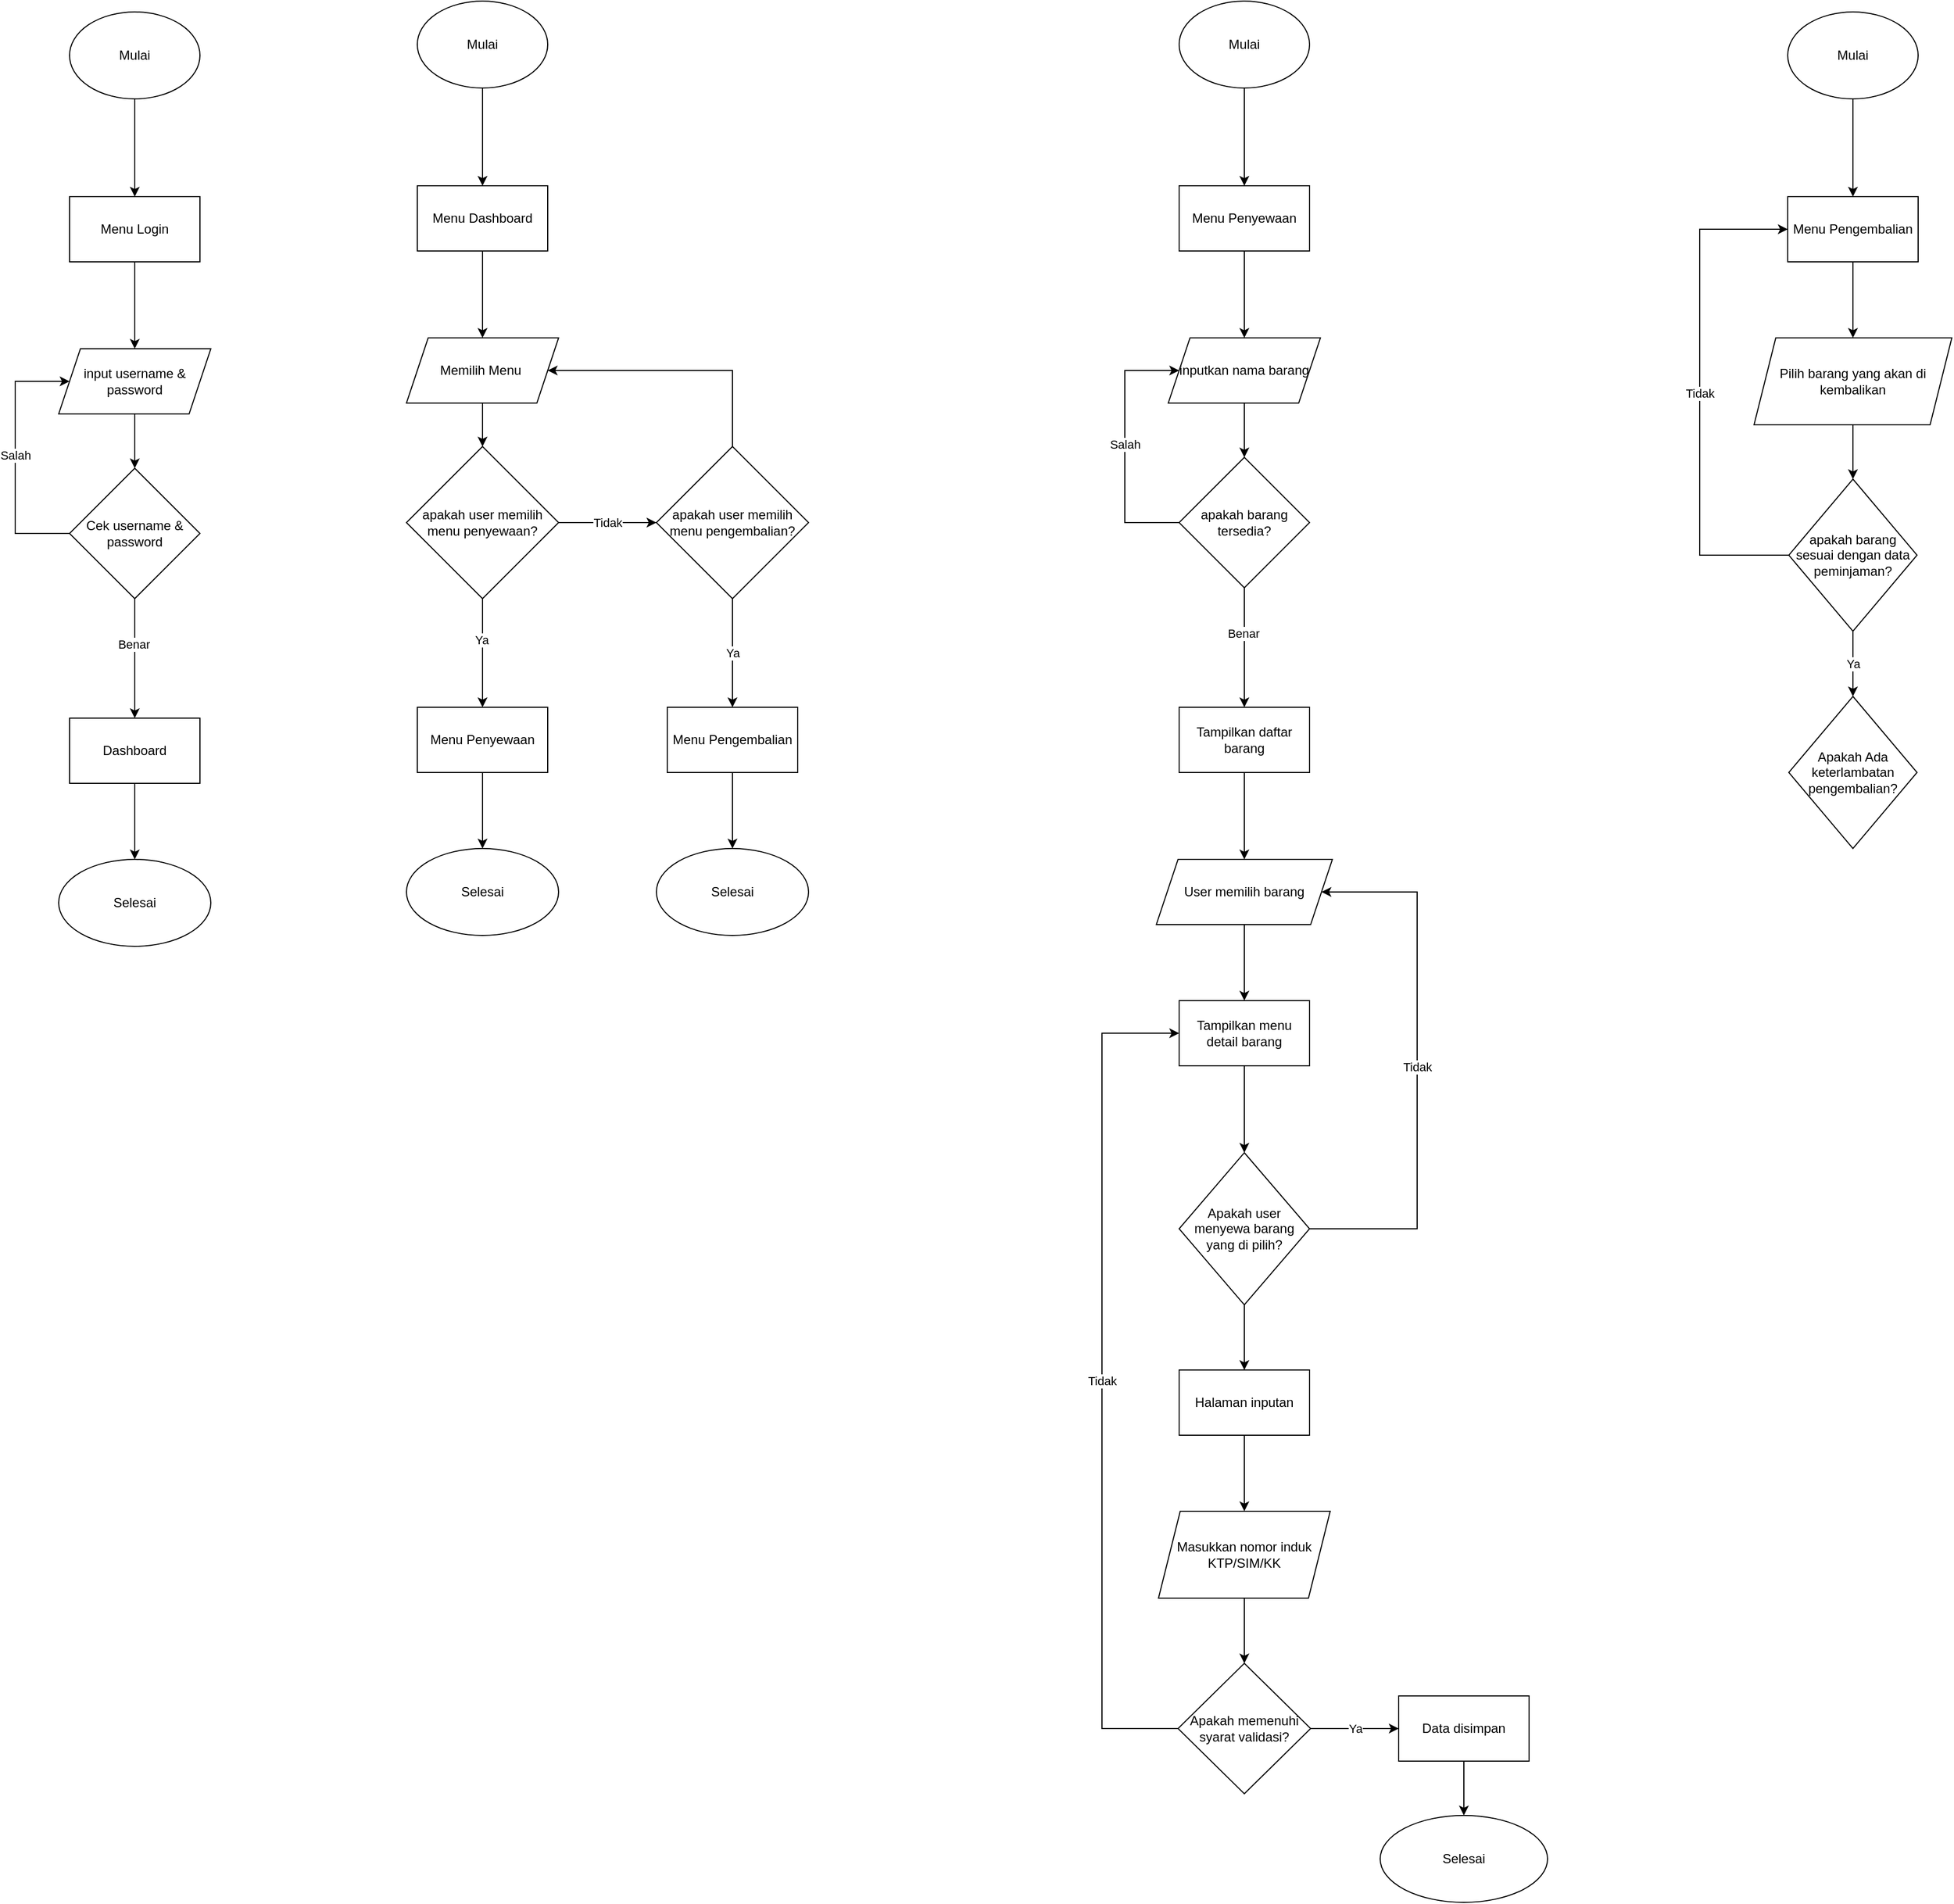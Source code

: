 <mxfile version="21.7.2" type="github">
  <diagram name="Halaman-1" id="FLZogfNPdHtCOLYkf_cc">
    <mxGraphModel dx="1760" dy="940" grid="1" gridSize="10" guides="1" tooltips="1" connect="1" arrows="1" fold="1" page="1" pageScale="1" pageWidth="827" pageHeight="1169" math="0" shadow="0">
      <root>
        <mxCell id="0" />
        <mxCell id="1" parent="0" />
        <mxCell id="mKeiefxXbpBoBc3InFrY-3" value="" style="edgeStyle=orthogonalEdgeStyle;rounded=0;orthogonalLoop=1;jettySize=auto;html=1;" parent="1" source="mKeiefxXbpBoBc3InFrY-1" target="mKeiefxXbpBoBc3InFrY-2" edge="1">
          <mxGeometry relative="1" as="geometry" />
        </mxCell>
        <mxCell id="mKeiefxXbpBoBc3InFrY-1" value="Mulai&lt;br&gt;" style="ellipse;whiteSpace=wrap;html=1;" parent="1" vertex="1">
          <mxGeometry x="270" y="40" width="120" height="80" as="geometry" />
        </mxCell>
        <mxCell id="mKeiefxXbpBoBc3InFrY-5" value="" style="edgeStyle=orthogonalEdgeStyle;rounded=0;orthogonalLoop=1;jettySize=auto;html=1;" parent="1" source="mKeiefxXbpBoBc3InFrY-2" target="mKeiefxXbpBoBc3InFrY-4" edge="1">
          <mxGeometry relative="1" as="geometry" />
        </mxCell>
        <mxCell id="mKeiefxXbpBoBc3InFrY-2" value="Menu Login&lt;br&gt;" style="whiteSpace=wrap;html=1;" parent="1" vertex="1">
          <mxGeometry x="270" y="210" width="120" height="60" as="geometry" />
        </mxCell>
        <mxCell id="mKeiefxXbpBoBc3InFrY-7" value="" style="edgeStyle=orthogonalEdgeStyle;rounded=0;orthogonalLoop=1;jettySize=auto;html=1;" parent="1" source="mKeiefxXbpBoBc3InFrY-4" target="mKeiefxXbpBoBc3InFrY-6" edge="1">
          <mxGeometry relative="1" as="geometry" />
        </mxCell>
        <mxCell id="mKeiefxXbpBoBc3InFrY-4" value="input username &amp;amp; password" style="shape=parallelogram;perimeter=parallelogramPerimeter;whiteSpace=wrap;html=1;fixedSize=1;" parent="1" vertex="1">
          <mxGeometry x="260" y="350" width="140" height="60" as="geometry" />
        </mxCell>
        <mxCell id="mKeiefxXbpBoBc3InFrY-9" value="" style="edgeStyle=orthogonalEdgeStyle;rounded=0;orthogonalLoop=1;jettySize=auto;html=1;" parent="1" source="mKeiefxXbpBoBc3InFrY-6" target="mKeiefxXbpBoBc3InFrY-8" edge="1">
          <mxGeometry relative="1" as="geometry" />
        </mxCell>
        <mxCell id="mKeiefxXbpBoBc3InFrY-10" value="Benar" style="edgeLabel;html=1;align=center;verticalAlign=middle;resizable=0;points=[];" parent="mKeiefxXbpBoBc3InFrY-9" vertex="1" connectable="0">
          <mxGeometry x="-0.236" y="-1" relative="1" as="geometry">
            <mxPoint as="offset" />
          </mxGeometry>
        </mxCell>
        <mxCell id="mKeiefxXbpBoBc3InFrY-11" style="edgeStyle=orthogonalEdgeStyle;rounded=0;orthogonalLoop=1;jettySize=auto;html=1;exitX=0;exitY=0.5;exitDx=0;exitDy=0;entryX=0;entryY=0.5;entryDx=0;entryDy=0;" parent="1" source="mKeiefxXbpBoBc3InFrY-6" target="mKeiefxXbpBoBc3InFrY-4" edge="1">
          <mxGeometry relative="1" as="geometry">
            <Array as="points">
              <mxPoint x="220" y="520" />
              <mxPoint x="220" y="380" />
            </Array>
          </mxGeometry>
        </mxCell>
        <mxCell id="mKeiefxXbpBoBc3InFrY-12" value="Salah" style="edgeLabel;html=1;align=center;verticalAlign=middle;resizable=0;points=[];" parent="mKeiefxXbpBoBc3InFrY-11" vertex="1" connectable="0">
          <mxGeometry x="0.017" relative="1" as="geometry">
            <mxPoint as="offset" />
          </mxGeometry>
        </mxCell>
        <mxCell id="mKeiefxXbpBoBc3InFrY-6" value="Cek username &amp;amp; password" style="rhombus;whiteSpace=wrap;html=1;" parent="1" vertex="1">
          <mxGeometry x="270" y="460" width="120" height="120" as="geometry" />
        </mxCell>
        <mxCell id="mKeiefxXbpBoBc3InFrY-14" value="" style="edgeStyle=orthogonalEdgeStyle;rounded=0;orthogonalLoop=1;jettySize=auto;html=1;" parent="1" source="mKeiefxXbpBoBc3InFrY-8" target="mKeiefxXbpBoBc3InFrY-13" edge="1">
          <mxGeometry relative="1" as="geometry" />
        </mxCell>
        <mxCell id="mKeiefxXbpBoBc3InFrY-8" value="Dashboard" style="whiteSpace=wrap;html=1;" parent="1" vertex="1">
          <mxGeometry x="270" y="690" width="120" height="60" as="geometry" />
        </mxCell>
        <mxCell id="mKeiefxXbpBoBc3InFrY-13" value="Selesai&lt;br&gt;" style="ellipse;whiteSpace=wrap;html=1;" parent="1" vertex="1">
          <mxGeometry x="260" y="820" width="140" height="80" as="geometry" />
        </mxCell>
        <mxCell id="mKeiefxXbpBoBc3InFrY-15" value="" style="edgeStyle=orthogonalEdgeStyle;rounded=0;orthogonalLoop=1;jettySize=auto;html=1;" parent="1" source="mKeiefxXbpBoBc3InFrY-16" target="mKeiefxXbpBoBc3InFrY-18" edge="1">
          <mxGeometry relative="1" as="geometry" />
        </mxCell>
        <mxCell id="mKeiefxXbpBoBc3InFrY-16" value="Mulai&lt;br&gt;" style="ellipse;whiteSpace=wrap;html=1;" parent="1" vertex="1">
          <mxGeometry x="590" y="30" width="120" height="80" as="geometry" />
        </mxCell>
        <mxCell id="mKeiefxXbpBoBc3InFrY-17" value="" style="edgeStyle=orthogonalEdgeStyle;rounded=0;orthogonalLoop=1;jettySize=auto;html=1;" parent="1" source="mKeiefxXbpBoBc3InFrY-18" target="mKeiefxXbpBoBc3InFrY-20" edge="1">
          <mxGeometry relative="1" as="geometry" />
        </mxCell>
        <mxCell id="mKeiefxXbpBoBc3InFrY-18" value="Menu Dashboard" style="whiteSpace=wrap;html=1;" parent="1" vertex="1">
          <mxGeometry x="590" y="200" width="120" height="60" as="geometry" />
        </mxCell>
        <mxCell id="mKeiefxXbpBoBc3InFrY-19" value="" style="edgeStyle=orthogonalEdgeStyle;rounded=0;orthogonalLoop=1;jettySize=auto;html=1;" parent="1" source="mKeiefxXbpBoBc3InFrY-20" target="mKeiefxXbpBoBc3InFrY-25" edge="1">
          <mxGeometry relative="1" as="geometry" />
        </mxCell>
        <mxCell id="mKeiefxXbpBoBc3InFrY-20" value="Memilih Menu&amp;nbsp;" style="shape=parallelogram;perimeter=parallelogramPerimeter;whiteSpace=wrap;html=1;fixedSize=1;" parent="1" vertex="1">
          <mxGeometry x="580" y="340" width="140" height="60" as="geometry" />
        </mxCell>
        <mxCell id="mKeiefxXbpBoBc3InFrY-21" value="" style="edgeStyle=orthogonalEdgeStyle;rounded=0;orthogonalLoop=1;jettySize=auto;html=1;" parent="1" source="mKeiefxXbpBoBc3InFrY-25" target="mKeiefxXbpBoBc3InFrY-27" edge="1">
          <mxGeometry relative="1" as="geometry" />
        </mxCell>
        <mxCell id="mKeiefxXbpBoBc3InFrY-22" value="Ya" style="edgeLabel;html=1;align=center;verticalAlign=middle;resizable=0;points=[];" parent="mKeiefxXbpBoBc3InFrY-21" vertex="1" connectable="0">
          <mxGeometry x="-0.236" y="-1" relative="1" as="geometry">
            <mxPoint as="offset" />
          </mxGeometry>
        </mxCell>
        <mxCell id="mKeiefxXbpBoBc3InFrY-39" value="Tidak" style="edgeStyle=orthogonalEdgeStyle;rounded=0;orthogonalLoop=1;jettySize=auto;html=1;exitX=1;exitY=0.5;exitDx=0;exitDy=0;entryX=0;entryY=0.5;entryDx=0;entryDy=0;" parent="1" source="mKeiefxXbpBoBc3InFrY-25" target="mKeiefxXbpBoBc3InFrY-31" edge="1">
          <mxGeometry relative="1" as="geometry" />
        </mxCell>
        <mxCell id="mKeiefxXbpBoBc3InFrY-25" value="apakah user memilih menu penyewaan?" style="rhombus;whiteSpace=wrap;html=1;" parent="1" vertex="1">
          <mxGeometry x="580" y="440" width="140" height="140" as="geometry" />
        </mxCell>
        <mxCell id="mKeiefxXbpBoBc3InFrY-26" value="" style="edgeStyle=orthogonalEdgeStyle;rounded=0;orthogonalLoop=1;jettySize=auto;html=1;" parent="1" source="mKeiefxXbpBoBc3InFrY-27" target="mKeiefxXbpBoBc3InFrY-28" edge="1">
          <mxGeometry relative="1" as="geometry" />
        </mxCell>
        <mxCell id="mKeiefxXbpBoBc3InFrY-27" value="Menu Penyewaan" style="whiteSpace=wrap;html=1;" parent="1" vertex="1">
          <mxGeometry x="590" y="680" width="120" height="60" as="geometry" />
        </mxCell>
        <mxCell id="mKeiefxXbpBoBc3InFrY-28" value="Selesai&lt;br&gt;" style="ellipse;whiteSpace=wrap;html=1;" parent="1" vertex="1">
          <mxGeometry x="580" y="810" width="140" height="80" as="geometry" />
        </mxCell>
        <mxCell id="mKeiefxXbpBoBc3InFrY-49" style="edgeStyle=orthogonalEdgeStyle;rounded=0;orthogonalLoop=1;jettySize=auto;html=1;exitX=0.5;exitY=1;exitDx=0;exitDy=0;entryX=0.5;entryY=0;entryDx=0;entryDy=0;" parent="1" source="mKeiefxXbpBoBc3InFrY-29" target="mKeiefxXbpBoBc3InFrY-46" edge="1">
          <mxGeometry relative="1" as="geometry" />
        </mxCell>
        <mxCell id="mKeiefxXbpBoBc3InFrY-29" value="Menu Pengembalian" style="whiteSpace=wrap;html=1;" parent="1" vertex="1">
          <mxGeometry x="820" y="680" width="120" height="60" as="geometry" />
        </mxCell>
        <mxCell id="mKeiefxXbpBoBc3InFrY-41" value="Ya" style="edgeStyle=orthogonalEdgeStyle;rounded=0;orthogonalLoop=1;jettySize=auto;html=1;exitX=0.5;exitY=1;exitDx=0;exitDy=0;entryX=0.5;entryY=0;entryDx=0;entryDy=0;" parent="1" source="mKeiefxXbpBoBc3InFrY-31" target="mKeiefxXbpBoBc3InFrY-29" edge="1">
          <mxGeometry relative="1" as="geometry" />
        </mxCell>
        <mxCell id="mKeiefxXbpBoBc3InFrY-66" style="edgeStyle=orthogonalEdgeStyle;rounded=0;orthogonalLoop=1;jettySize=auto;html=1;exitX=0.5;exitY=0;exitDx=0;exitDy=0;entryX=1;entryY=0.5;entryDx=0;entryDy=0;" parent="1" source="mKeiefxXbpBoBc3InFrY-31" target="mKeiefxXbpBoBc3InFrY-20" edge="1">
          <mxGeometry relative="1" as="geometry">
            <Array as="points">
              <mxPoint x="880" y="370" />
            </Array>
          </mxGeometry>
        </mxCell>
        <mxCell id="mKeiefxXbpBoBc3InFrY-31" value="apakah user memilih menu pengembalian?" style="rhombus;whiteSpace=wrap;html=1;" parent="1" vertex="1">
          <mxGeometry x="810" y="440" width="140" height="140" as="geometry" />
        </mxCell>
        <mxCell id="mKeiefxXbpBoBc3InFrY-46" value="Selesai&lt;br&gt;" style="ellipse;whiteSpace=wrap;html=1;" parent="1" vertex="1">
          <mxGeometry x="810" y="810" width="140" height="80" as="geometry" />
        </mxCell>
        <mxCell id="mKeiefxXbpBoBc3InFrY-52" value="" style="edgeStyle=orthogonalEdgeStyle;rounded=0;orthogonalLoop=1;jettySize=auto;html=1;" parent="1" source="mKeiefxXbpBoBc3InFrY-53" target="mKeiefxXbpBoBc3InFrY-55" edge="1">
          <mxGeometry relative="1" as="geometry" />
        </mxCell>
        <mxCell id="mKeiefxXbpBoBc3InFrY-53" value="Mulai&lt;br&gt;" style="ellipse;whiteSpace=wrap;html=1;" parent="1" vertex="1">
          <mxGeometry x="1291" y="30" width="120" height="80" as="geometry" />
        </mxCell>
        <mxCell id="mKeiefxXbpBoBc3InFrY-54" value="" style="edgeStyle=orthogonalEdgeStyle;rounded=0;orthogonalLoop=1;jettySize=auto;html=1;" parent="1" source="mKeiefxXbpBoBc3InFrY-55" target="mKeiefxXbpBoBc3InFrY-57" edge="1">
          <mxGeometry relative="1" as="geometry" />
        </mxCell>
        <mxCell id="mKeiefxXbpBoBc3InFrY-55" value="Menu Penyewaan" style="whiteSpace=wrap;html=1;" parent="1" vertex="1">
          <mxGeometry x="1291" y="200" width="120" height="60" as="geometry" />
        </mxCell>
        <mxCell id="mKeiefxXbpBoBc3InFrY-56" value="" style="edgeStyle=orthogonalEdgeStyle;rounded=0;orthogonalLoop=1;jettySize=auto;html=1;" parent="1" source="mKeiefxXbpBoBc3InFrY-57" target="mKeiefxXbpBoBc3InFrY-62" edge="1">
          <mxGeometry relative="1" as="geometry" />
        </mxCell>
        <mxCell id="mKeiefxXbpBoBc3InFrY-57" value="inputkan nama barang" style="shape=parallelogram;perimeter=parallelogramPerimeter;whiteSpace=wrap;html=1;fixedSize=1;" parent="1" vertex="1">
          <mxGeometry x="1281" y="340" width="140" height="60" as="geometry" />
        </mxCell>
        <mxCell id="mKeiefxXbpBoBc3InFrY-58" value="" style="edgeStyle=orthogonalEdgeStyle;rounded=0;orthogonalLoop=1;jettySize=auto;html=1;" parent="1" source="mKeiefxXbpBoBc3InFrY-62" target="mKeiefxXbpBoBc3InFrY-64" edge="1">
          <mxGeometry relative="1" as="geometry" />
        </mxCell>
        <mxCell id="mKeiefxXbpBoBc3InFrY-59" value="Benar" style="edgeLabel;html=1;align=center;verticalAlign=middle;resizable=0;points=[];" parent="mKeiefxXbpBoBc3InFrY-58" vertex="1" connectable="0">
          <mxGeometry x="-0.236" y="-1" relative="1" as="geometry">
            <mxPoint as="offset" />
          </mxGeometry>
        </mxCell>
        <mxCell id="mKeiefxXbpBoBc3InFrY-60" style="edgeStyle=orthogonalEdgeStyle;rounded=0;orthogonalLoop=1;jettySize=auto;html=1;exitX=0;exitY=0.5;exitDx=0;exitDy=0;entryX=0;entryY=0.5;entryDx=0;entryDy=0;" parent="1" source="mKeiefxXbpBoBc3InFrY-62" target="mKeiefxXbpBoBc3InFrY-57" edge="1">
          <mxGeometry relative="1" as="geometry">
            <Array as="points">
              <mxPoint x="1241" y="510" />
              <mxPoint x="1241" y="370" />
            </Array>
          </mxGeometry>
        </mxCell>
        <mxCell id="mKeiefxXbpBoBc3InFrY-61" value="Salah" style="edgeLabel;html=1;align=center;verticalAlign=middle;resizable=0;points=[];" parent="mKeiefxXbpBoBc3InFrY-60" vertex="1" connectable="0">
          <mxGeometry x="0.017" relative="1" as="geometry">
            <mxPoint as="offset" />
          </mxGeometry>
        </mxCell>
        <mxCell id="mKeiefxXbpBoBc3InFrY-62" value="apakah barang tersedia?" style="rhombus;whiteSpace=wrap;html=1;" parent="1" vertex="1">
          <mxGeometry x="1291" y="450" width="120" height="120" as="geometry" />
        </mxCell>
        <mxCell id="mKeiefxXbpBoBc3InFrY-70" value="" style="edgeStyle=orthogonalEdgeStyle;rounded=0;orthogonalLoop=1;jettySize=auto;html=1;" parent="1" source="mKeiefxXbpBoBc3InFrY-64" target="mKeiefxXbpBoBc3InFrY-69" edge="1">
          <mxGeometry relative="1" as="geometry" />
        </mxCell>
        <mxCell id="mKeiefxXbpBoBc3InFrY-64" value="Tampilkan daftar barang" style="whiteSpace=wrap;html=1;" parent="1" vertex="1">
          <mxGeometry x="1291" y="680" width="120" height="60" as="geometry" />
        </mxCell>
        <mxCell id="mKeiefxXbpBoBc3InFrY-75" style="edgeStyle=orthogonalEdgeStyle;rounded=0;orthogonalLoop=1;jettySize=auto;html=1;exitX=0.5;exitY=1;exitDx=0;exitDy=0;entryX=0.5;entryY=0;entryDx=0;entryDy=0;" parent="1" source="mKeiefxXbpBoBc3InFrY-69" target="mKeiefxXbpBoBc3InFrY-73" edge="1">
          <mxGeometry relative="1" as="geometry" />
        </mxCell>
        <mxCell id="mKeiefxXbpBoBc3InFrY-69" value="User memilih barang" style="shape=parallelogram;perimeter=parallelogramPerimeter;whiteSpace=wrap;html=1;fixedSize=1;" parent="1" vertex="1">
          <mxGeometry x="1270" y="820" width="162" height="60" as="geometry" />
        </mxCell>
        <mxCell id="mKeiefxXbpBoBc3InFrY-78" value="Tidak" style="edgeStyle=orthogonalEdgeStyle;rounded=0;orthogonalLoop=1;jettySize=auto;html=1;exitX=1;exitY=0.5;exitDx=0;exitDy=0;entryX=1;entryY=0.5;entryDx=0;entryDy=0;" parent="1" source="mKeiefxXbpBoBc3InFrY-71" target="mKeiefxXbpBoBc3InFrY-69" edge="1">
          <mxGeometry relative="1" as="geometry">
            <Array as="points">
              <mxPoint x="1510" y="1160" />
              <mxPoint x="1510" y="850" />
            </Array>
          </mxGeometry>
        </mxCell>
        <mxCell id="mKeiefxXbpBoBc3InFrY-82" value="" style="edgeStyle=orthogonalEdgeStyle;rounded=0;orthogonalLoop=1;jettySize=auto;html=1;" parent="1" source="mKeiefxXbpBoBc3InFrY-71" target="mKeiefxXbpBoBc3InFrY-81" edge="1">
          <mxGeometry relative="1" as="geometry" />
        </mxCell>
        <mxCell id="mKeiefxXbpBoBc3InFrY-71" value="Apakah user menyewa barang yang di pilih?" style="rhombus;whiteSpace=wrap;html=1;" parent="1" vertex="1">
          <mxGeometry x="1291" y="1090" width="120" height="140" as="geometry" />
        </mxCell>
        <mxCell id="mKeiefxXbpBoBc3InFrY-77" style="edgeStyle=orthogonalEdgeStyle;rounded=0;orthogonalLoop=1;jettySize=auto;html=1;exitX=0.5;exitY=1;exitDx=0;exitDy=0;entryX=0.5;entryY=0;entryDx=0;entryDy=0;" parent="1" source="mKeiefxXbpBoBc3InFrY-73" target="mKeiefxXbpBoBc3InFrY-71" edge="1">
          <mxGeometry relative="1" as="geometry" />
        </mxCell>
        <mxCell id="mKeiefxXbpBoBc3InFrY-73" value="Tampilkan menu detail barang" style="whiteSpace=wrap;html=1;" parent="1" vertex="1">
          <mxGeometry x="1291" y="950" width="120" height="60" as="geometry" />
        </mxCell>
        <mxCell id="mKeiefxXbpBoBc3InFrY-84" value="" style="edgeStyle=orthogonalEdgeStyle;rounded=0;orthogonalLoop=1;jettySize=auto;html=1;" parent="1" source="mKeiefxXbpBoBc3InFrY-81" target="mKeiefxXbpBoBc3InFrY-83" edge="1">
          <mxGeometry relative="1" as="geometry" />
        </mxCell>
        <mxCell id="mKeiefxXbpBoBc3InFrY-81" value="Halaman inputan" style="whiteSpace=wrap;html=1;" parent="1" vertex="1">
          <mxGeometry x="1291" y="1290" width="120" height="60" as="geometry" />
        </mxCell>
        <mxCell id="mKeiefxXbpBoBc3InFrY-86" value="" style="edgeStyle=orthogonalEdgeStyle;rounded=0;orthogonalLoop=1;jettySize=auto;html=1;" parent="1" source="mKeiefxXbpBoBc3InFrY-83" target="mKeiefxXbpBoBc3InFrY-85" edge="1">
          <mxGeometry relative="1" as="geometry" />
        </mxCell>
        <mxCell id="mKeiefxXbpBoBc3InFrY-83" value="Masukkan nomor induk KTP/SIM/KK" style="shape=parallelogram;perimeter=parallelogramPerimeter;whiteSpace=wrap;html=1;fixedSize=1;" parent="1" vertex="1">
          <mxGeometry x="1272" y="1420" width="158" height="80" as="geometry" />
        </mxCell>
        <mxCell id="KANy1ViC3AsoBZGh2M0W-1" value="Tidak" style="edgeStyle=orthogonalEdgeStyle;rounded=0;orthogonalLoop=1;jettySize=auto;html=1;exitX=0;exitY=0.5;exitDx=0;exitDy=0;entryX=0;entryY=0.5;entryDx=0;entryDy=0;" edge="1" parent="1" source="mKeiefxXbpBoBc3InFrY-85" target="mKeiefxXbpBoBc3InFrY-73">
          <mxGeometry relative="1" as="geometry">
            <Array as="points">
              <mxPoint x="1220" y="1620" />
              <mxPoint x="1220" y="980" />
            </Array>
          </mxGeometry>
        </mxCell>
        <mxCell id="KANy1ViC3AsoBZGh2M0W-3" value="Ya" style="edgeStyle=orthogonalEdgeStyle;rounded=0;orthogonalLoop=1;jettySize=auto;html=1;" edge="1" parent="1" source="mKeiefxXbpBoBc3InFrY-85" target="KANy1ViC3AsoBZGh2M0W-2">
          <mxGeometry relative="1" as="geometry" />
        </mxCell>
        <mxCell id="mKeiefxXbpBoBc3InFrY-85" value="Apakah memenuhi syarat validasi?" style="rhombus;whiteSpace=wrap;html=1;" parent="1" vertex="1">
          <mxGeometry x="1290" y="1560" width="122" height="120" as="geometry" />
        </mxCell>
        <mxCell id="KANy1ViC3AsoBZGh2M0W-5" value="" style="edgeStyle=orthogonalEdgeStyle;rounded=0;orthogonalLoop=1;jettySize=auto;html=1;" edge="1" parent="1" source="KANy1ViC3AsoBZGh2M0W-2" target="KANy1ViC3AsoBZGh2M0W-4">
          <mxGeometry relative="1" as="geometry" />
        </mxCell>
        <mxCell id="KANy1ViC3AsoBZGh2M0W-2" value="Data disimpan" style="whiteSpace=wrap;html=1;" vertex="1" parent="1">
          <mxGeometry x="1493" y="1590" width="120" height="60" as="geometry" />
        </mxCell>
        <mxCell id="KANy1ViC3AsoBZGh2M0W-4" value="Selesai" style="ellipse;whiteSpace=wrap;html=1;" vertex="1" parent="1">
          <mxGeometry x="1476" y="1700" width="154" height="80" as="geometry" />
        </mxCell>
        <mxCell id="KANy1ViC3AsoBZGh2M0W-36" value="" style="edgeStyle=orthogonalEdgeStyle;rounded=0;orthogonalLoop=1;jettySize=auto;html=1;" edge="1" parent="1" source="KANy1ViC3AsoBZGh2M0W-37" target="KANy1ViC3AsoBZGh2M0W-39">
          <mxGeometry relative="1" as="geometry" />
        </mxCell>
        <mxCell id="KANy1ViC3AsoBZGh2M0W-37" value="Mulai&lt;br&gt;" style="ellipse;whiteSpace=wrap;html=1;" vertex="1" parent="1">
          <mxGeometry x="1851" y="40" width="120" height="80" as="geometry" />
        </mxCell>
        <mxCell id="KANy1ViC3AsoBZGh2M0W-38" value="" style="edgeStyle=orthogonalEdgeStyle;rounded=0;orthogonalLoop=1;jettySize=auto;html=1;" edge="1" parent="1" source="KANy1ViC3AsoBZGh2M0W-39" target="KANy1ViC3AsoBZGh2M0W-41">
          <mxGeometry relative="1" as="geometry" />
        </mxCell>
        <mxCell id="KANy1ViC3AsoBZGh2M0W-39" value="Menu Pengembalian" style="whiteSpace=wrap;html=1;" vertex="1" parent="1">
          <mxGeometry x="1851" y="210" width="120" height="60" as="geometry" />
        </mxCell>
        <mxCell id="KANy1ViC3AsoBZGh2M0W-40" value="" style="edgeStyle=orthogonalEdgeStyle;rounded=0;orthogonalLoop=1;jettySize=auto;html=1;" edge="1" parent="1" source="KANy1ViC3AsoBZGh2M0W-41" target="KANy1ViC3AsoBZGh2M0W-46">
          <mxGeometry relative="1" as="geometry" />
        </mxCell>
        <mxCell id="KANy1ViC3AsoBZGh2M0W-41" value="Pilih barang yang akan di kembalikan" style="shape=parallelogram;perimeter=parallelogramPerimeter;whiteSpace=wrap;html=1;fixedSize=1;" vertex="1" parent="1">
          <mxGeometry x="1820" y="340" width="182" height="80" as="geometry" />
        </mxCell>
        <mxCell id="KANy1ViC3AsoBZGh2M0W-66" value="Tidak" style="edgeStyle=orthogonalEdgeStyle;rounded=0;orthogonalLoop=1;jettySize=auto;html=1;exitX=0;exitY=0.5;exitDx=0;exitDy=0;entryX=0;entryY=0.5;entryDx=0;entryDy=0;" edge="1" parent="1" source="KANy1ViC3AsoBZGh2M0W-46" target="KANy1ViC3AsoBZGh2M0W-39">
          <mxGeometry relative="1" as="geometry">
            <Array as="points">
              <mxPoint x="1770" y="540" />
              <mxPoint x="1770" y="240" />
            </Array>
          </mxGeometry>
        </mxCell>
        <mxCell id="KANy1ViC3AsoBZGh2M0W-69" value="Ya" style="edgeStyle=orthogonalEdgeStyle;rounded=0;orthogonalLoop=1;jettySize=auto;html=1;" edge="1" parent="1" source="KANy1ViC3AsoBZGh2M0W-46" target="KANy1ViC3AsoBZGh2M0W-68">
          <mxGeometry relative="1" as="geometry" />
        </mxCell>
        <mxCell id="KANy1ViC3AsoBZGh2M0W-46" value="apakah barang sesuai dengan data peminjaman?" style="rhombus;whiteSpace=wrap;html=1;" vertex="1" parent="1">
          <mxGeometry x="1852" y="470" width="118" height="140" as="geometry" />
        </mxCell>
        <mxCell id="KANy1ViC3AsoBZGh2M0W-68" value="Apakah Ada keterlambatan pengembalian?" style="rhombus;whiteSpace=wrap;html=1;" vertex="1" parent="1">
          <mxGeometry x="1852" y="670" width="118" height="140" as="geometry" />
        </mxCell>
      </root>
    </mxGraphModel>
  </diagram>
</mxfile>
